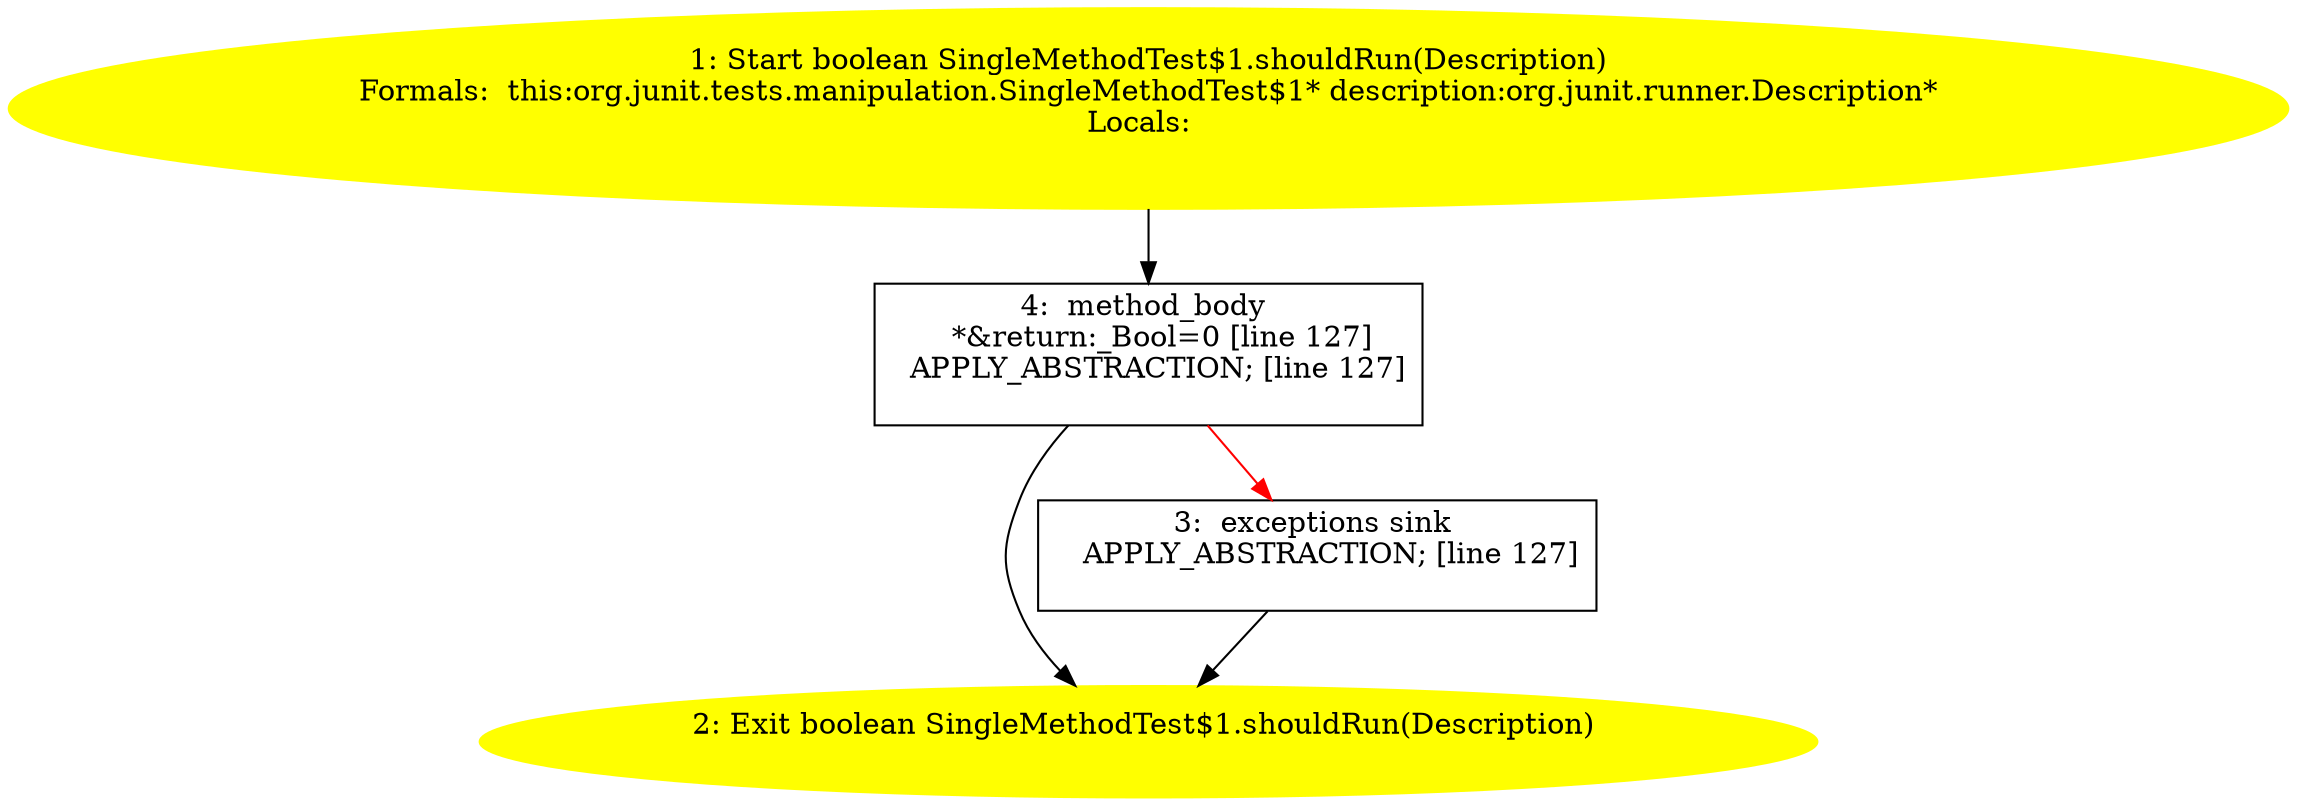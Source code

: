 /* @generated */
digraph cfg {
"org.junit.tests.manipulation.SingleMethodTest$1.shouldRun(org.junit.runner.Description):boolean.6565e3fcb8e8d593f58be0ac047fe44d_1" [label="1: Start boolean SingleMethodTest$1.shouldRun(Description)\nFormals:  this:org.junit.tests.manipulation.SingleMethodTest$1* description:org.junit.runner.Description*\nLocals:  \n  " color=yellow style=filled]
	

	 "org.junit.tests.manipulation.SingleMethodTest$1.shouldRun(org.junit.runner.Description):boolean.6565e3fcb8e8d593f58be0ac047fe44d_1" -> "org.junit.tests.manipulation.SingleMethodTest$1.shouldRun(org.junit.runner.Description):boolean.6565e3fcb8e8d593f58be0ac047fe44d_4" ;
"org.junit.tests.manipulation.SingleMethodTest$1.shouldRun(org.junit.runner.Description):boolean.6565e3fcb8e8d593f58be0ac047fe44d_2" [label="2: Exit boolean SingleMethodTest$1.shouldRun(Description) \n  " color=yellow style=filled]
	

"org.junit.tests.manipulation.SingleMethodTest$1.shouldRun(org.junit.runner.Description):boolean.6565e3fcb8e8d593f58be0ac047fe44d_3" [label="3:  exceptions sink \n   APPLY_ABSTRACTION; [line 127]\n " shape="box"]
	

	 "org.junit.tests.manipulation.SingleMethodTest$1.shouldRun(org.junit.runner.Description):boolean.6565e3fcb8e8d593f58be0ac047fe44d_3" -> "org.junit.tests.manipulation.SingleMethodTest$1.shouldRun(org.junit.runner.Description):boolean.6565e3fcb8e8d593f58be0ac047fe44d_2" ;
"org.junit.tests.manipulation.SingleMethodTest$1.shouldRun(org.junit.runner.Description):boolean.6565e3fcb8e8d593f58be0ac047fe44d_4" [label="4:  method_body \n   *&return:_Bool=0 [line 127]\n  APPLY_ABSTRACTION; [line 127]\n " shape="box"]
	

	 "org.junit.tests.manipulation.SingleMethodTest$1.shouldRun(org.junit.runner.Description):boolean.6565e3fcb8e8d593f58be0ac047fe44d_4" -> "org.junit.tests.manipulation.SingleMethodTest$1.shouldRun(org.junit.runner.Description):boolean.6565e3fcb8e8d593f58be0ac047fe44d_2" ;
	 "org.junit.tests.manipulation.SingleMethodTest$1.shouldRun(org.junit.runner.Description):boolean.6565e3fcb8e8d593f58be0ac047fe44d_4" -> "org.junit.tests.manipulation.SingleMethodTest$1.shouldRun(org.junit.runner.Description):boolean.6565e3fcb8e8d593f58be0ac047fe44d_3" [color="red" ];
}
